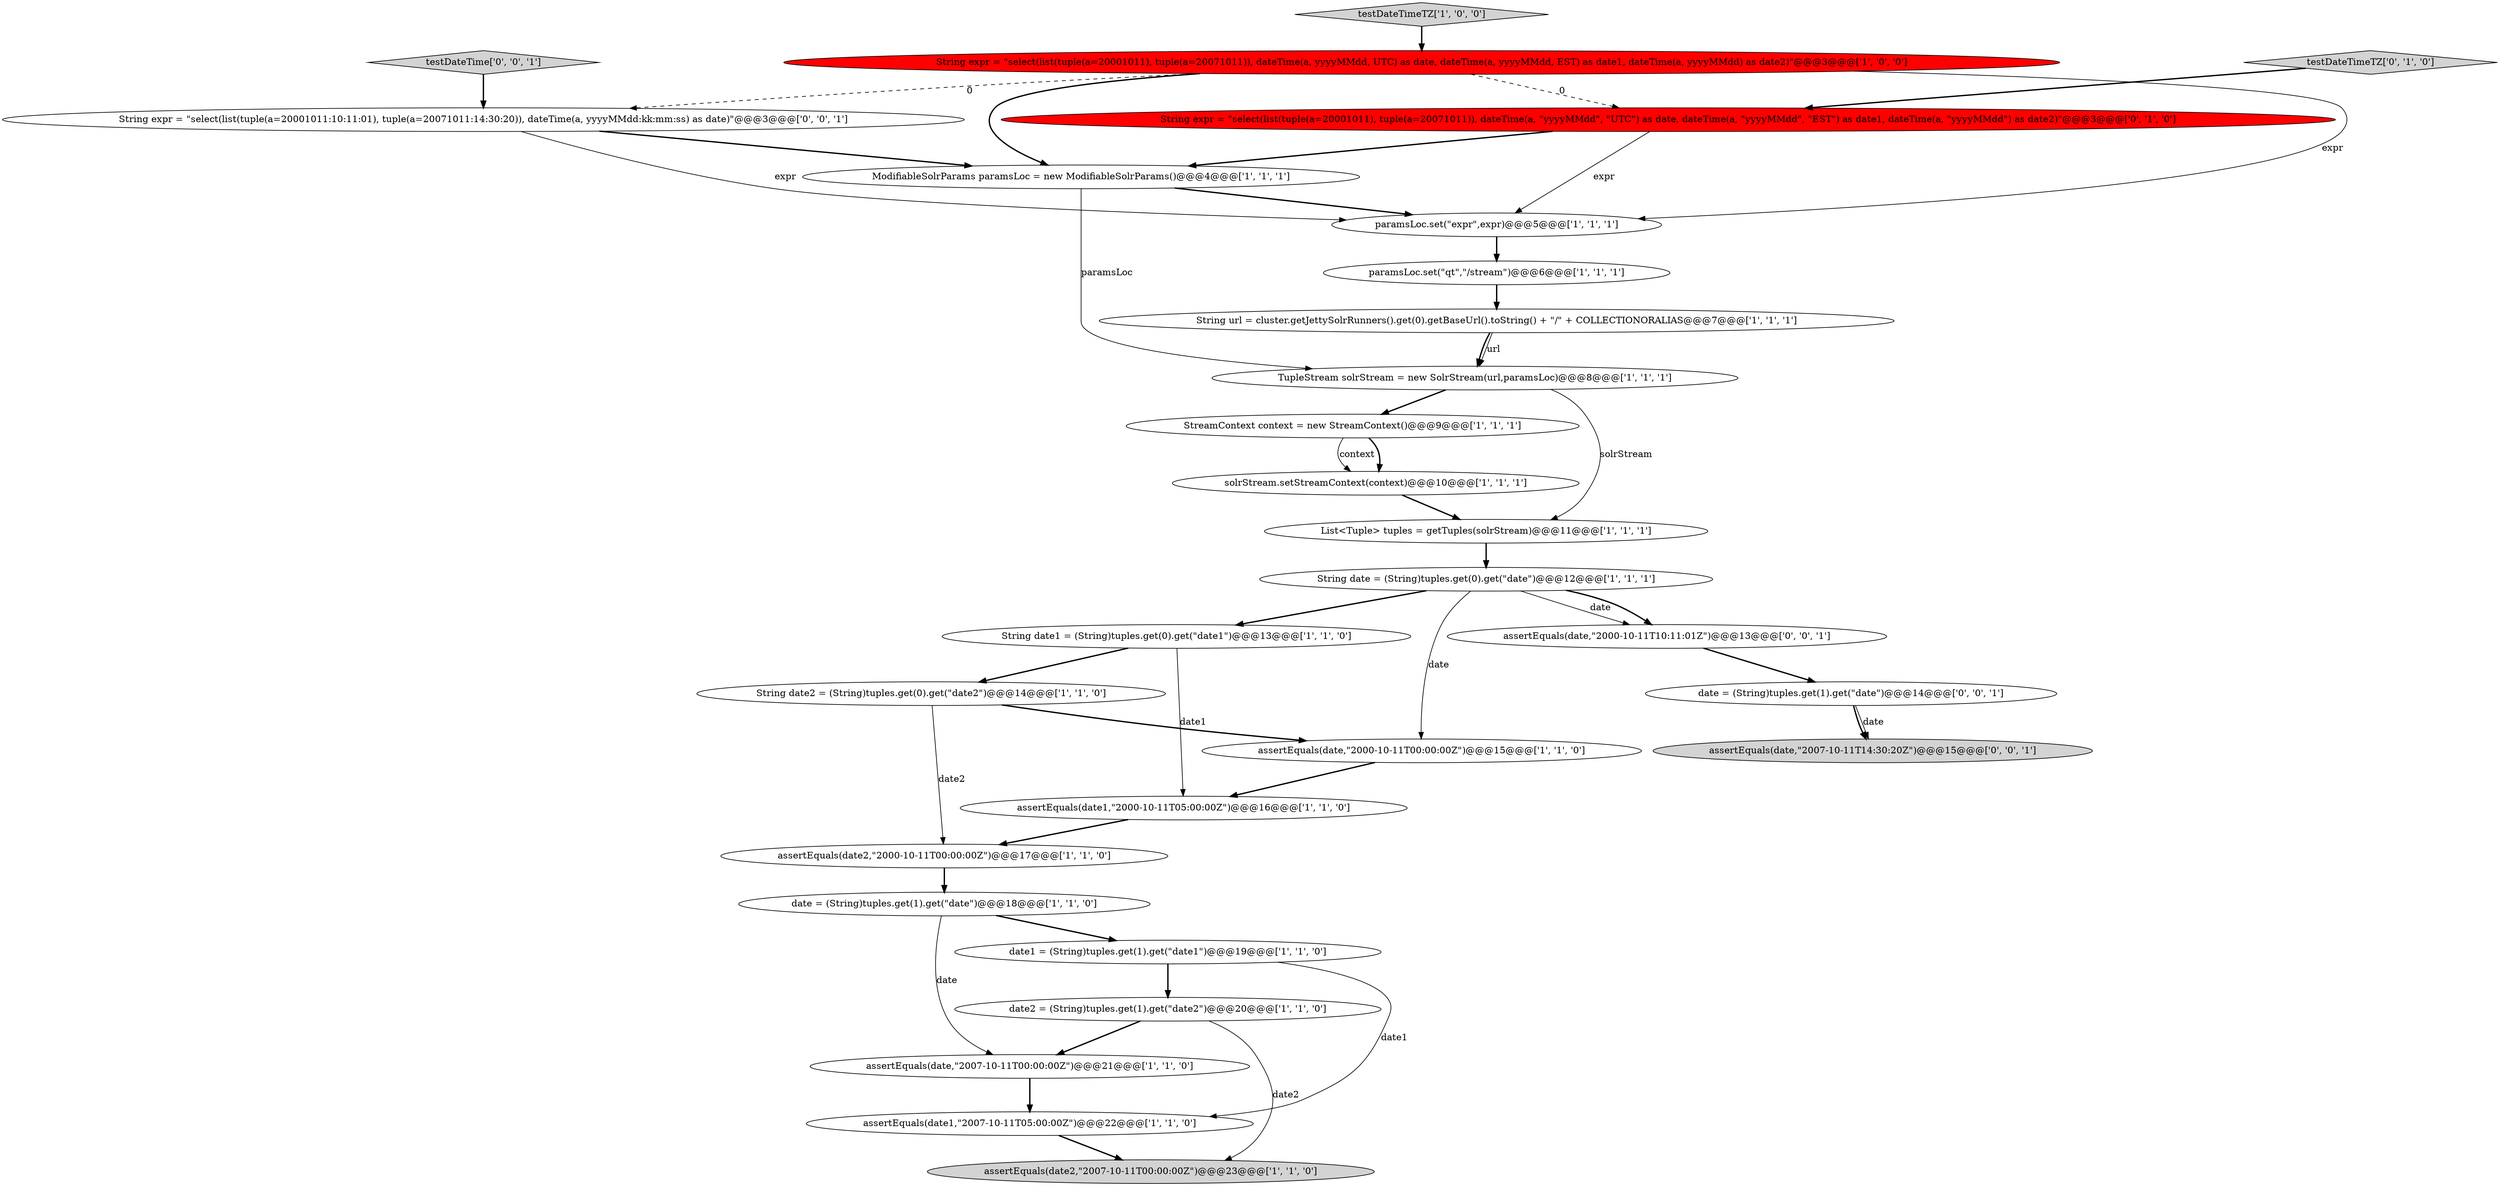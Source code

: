 digraph {
24 [style = filled, label = "testDateTime['0', '0', '1']", fillcolor = lightgray, shape = diamond image = "AAA0AAABBB3BBB"];
16 [style = filled, label = "String date1 = (String)tuples.get(0).get(\"date1\")@@@13@@@['1', '1', '0']", fillcolor = white, shape = ellipse image = "AAA0AAABBB1BBB"];
26 [style = filled, label = "date = (String)tuples.get(1).get(\"date\")@@@14@@@['0', '0', '1']", fillcolor = white, shape = ellipse image = "AAA0AAABBB3BBB"];
28 [style = filled, label = "assertEquals(date,\"2007-10-11T14:30:20Z\")@@@15@@@['0', '0', '1']", fillcolor = lightgray, shape = ellipse image = "AAA0AAABBB3BBB"];
13 [style = filled, label = "assertEquals(date1,\"2007-10-11T05:00:00Z\")@@@22@@@['1', '1', '0']", fillcolor = white, shape = ellipse image = "AAA0AAABBB1BBB"];
15 [style = filled, label = "solrStream.setStreamContext(context)@@@10@@@['1', '1', '1']", fillcolor = white, shape = ellipse image = "AAA0AAABBB1BBB"];
27 [style = filled, label = "String expr = \"select(list(tuple(a=20001011:10:11:01), tuple(a=20071011:14:30:20)), dateTime(a, yyyyMMdd:kk:mm:ss) as date)\"@@@3@@@['0', '0', '1']", fillcolor = white, shape = ellipse image = "AAA0AAABBB3BBB"];
9 [style = filled, label = "String date2 = (String)tuples.get(0).get(\"date2\")@@@14@@@['1', '1', '0']", fillcolor = white, shape = ellipse image = "AAA0AAABBB1BBB"];
20 [style = filled, label = "ModifiableSolrParams paramsLoc = new ModifiableSolrParams()@@@4@@@['1', '1', '1']", fillcolor = white, shape = ellipse image = "AAA0AAABBB1BBB"];
23 [style = filled, label = "testDateTimeTZ['0', '1', '0']", fillcolor = lightgray, shape = diamond image = "AAA0AAABBB2BBB"];
6 [style = filled, label = "date2 = (String)tuples.get(1).get(\"date2\")@@@20@@@['1', '1', '0']", fillcolor = white, shape = ellipse image = "AAA0AAABBB1BBB"];
11 [style = filled, label = "assertEquals(date,\"2007-10-11T00:00:00Z\")@@@21@@@['1', '1', '0']", fillcolor = white, shape = ellipse image = "AAA0AAABBB1BBB"];
25 [style = filled, label = "assertEquals(date,\"2000-10-11T10:11:01Z\")@@@13@@@['0', '0', '1']", fillcolor = white, shape = ellipse image = "AAA0AAABBB3BBB"];
2 [style = filled, label = "String expr = \"select(list(tuple(a=20001011), tuple(a=20071011)), dateTime(a, yyyyMMdd, UTC) as date, dateTime(a, yyyyMMdd, EST) as date1, dateTime(a, yyyyMMdd) as date2)\"@@@3@@@['1', '0', '0']", fillcolor = red, shape = ellipse image = "AAA1AAABBB1BBB"];
0 [style = filled, label = "date1 = (String)tuples.get(1).get(\"date1\")@@@19@@@['1', '1', '0']", fillcolor = white, shape = ellipse image = "AAA0AAABBB1BBB"];
10 [style = filled, label = "TupleStream solrStream = new SolrStream(url,paramsLoc)@@@8@@@['1', '1', '1']", fillcolor = white, shape = ellipse image = "AAA0AAABBB1BBB"];
17 [style = filled, label = "assertEquals(date2,\"2007-10-11T00:00:00Z\")@@@23@@@['1', '1', '0']", fillcolor = lightgray, shape = ellipse image = "AAA0AAABBB1BBB"];
5 [style = filled, label = "StreamContext context = new StreamContext()@@@9@@@['1', '1', '1']", fillcolor = white, shape = ellipse image = "AAA0AAABBB1BBB"];
21 [style = filled, label = "date = (String)tuples.get(1).get(\"date\")@@@18@@@['1', '1', '0']", fillcolor = white, shape = ellipse image = "AAA0AAABBB1BBB"];
18 [style = filled, label = "paramsLoc.set(\"qt\",\"/stream\")@@@6@@@['1', '1', '1']", fillcolor = white, shape = ellipse image = "AAA0AAABBB1BBB"];
8 [style = filled, label = "assertEquals(date2,\"2000-10-11T00:00:00Z\")@@@17@@@['1', '1', '0']", fillcolor = white, shape = ellipse image = "AAA0AAABBB1BBB"];
7 [style = filled, label = "paramsLoc.set(\"expr\",expr)@@@5@@@['1', '1', '1']", fillcolor = white, shape = ellipse image = "AAA0AAABBB1BBB"];
19 [style = filled, label = "assertEquals(date1,\"2000-10-11T05:00:00Z\")@@@16@@@['1', '1', '0']", fillcolor = white, shape = ellipse image = "AAA0AAABBB1BBB"];
22 [style = filled, label = "String expr = \"select(list(tuple(a=20001011), tuple(a=20071011)), dateTime(a, \"yyyyMMdd\", \"UTC\") as date, dateTime(a, \"yyyyMMdd\", \"EST\") as date1, dateTime(a, \"yyyyMMdd\") as date2)\"@@@3@@@['0', '1', '0']", fillcolor = red, shape = ellipse image = "AAA1AAABBB2BBB"];
12 [style = filled, label = "List<Tuple> tuples = getTuples(solrStream)@@@11@@@['1', '1', '1']", fillcolor = white, shape = ellipse image = "AAA0AAABBB1BBB"];
4 [style = filled, label = "String date = (String)tuples.get(0).get(\"date\")@@@12@@@['1', '1', '1']", fillcolor = white, shape = ellipse image = "AAA0AAABBB1BBB"];
3 [style = filled, label = "assertEquals(date,\"2000-10-11T00:00:00Z\")@@@15@@@['1', '1', '0']", fillcolor = white, shape = ellipse image = "AAA0AAABBB1BBB"];
14 [style = filled, label = "String url = cluster.getJettySolrRunners().get(0).getBaseUrl().toString() + \"/\" + COLLECTIONORALIAS@@@7@@@['1', '1', '1']", fillcolor = white, shape = ellipse image = "AAA0AAABBB1BBB"];
1 [style = filled, label = "testDateTimeTZ['1', '0', '0']", fillcolor = lightgray, shape = diamond image = "AAA0AAABBB1BBB"];
4->25 [style = solid, label="date"];
2->20 [style = bold, label=""];
2->7 [style = solid, label="expr"];
21->0 [style = bold, label=""];
4->25 [style = bold, label=""];
0->6 [style = bold, label=""];
20->10 [style = solid, label="paramsLoc"];
9->8 [style = solid, label="date2"];
6->17 [style = solid, label="date2"];
2->27 [style = dashed, label="0"];
14->10 [style = bold, label=""];
5->15 [style = bold, label=""];
0->13 [style = solid, label="date1"];
19->8 [style = bold, label=""];
27->7 [style = solid, label="expr"];
16->19 [style = solid, label="date1"];
13->17 [style = bold, label=""];
23->22 [style = bold, label=""];
10->5 [style = bold, label=""];
12->4 [style = bold, label=""];
3->19 [style = bold, label=""];
22->20 [style = bold, label=""];
6->11 [style = bold, label=""];
11->13 [style = bold, label=""];
25->26 [style = bold, label=""];
7->18 [style = bold, label=""];
8->21 [style = bold, label=""];
9->3 [style = bold, label=""];
22->7 [style = solid, label="expr"];
10->12 [style = solid, label="solrStream"];
4->3 [style = solid, label="date"];
15->12 [style = bold, label=""];
1->2 [style = bold, label=""];
14->10 [style = solid, label="url"];
26->28 [style = bold, label=""];
20->7 [style = bold, label=""];
26->28 [style = solid, label="date"];
2->22 [style = dashed, label="0"];
21->11 [style = solid, label="date"];
27->20 [style = bold, label=""];
18->14 [style = bold, label=""];
24->27 [style = bold, label=""];
16->9 [style = bold, label=""];
4->16 [style = bold, label=""];
5->15 [style = solid, label="context"];
}

